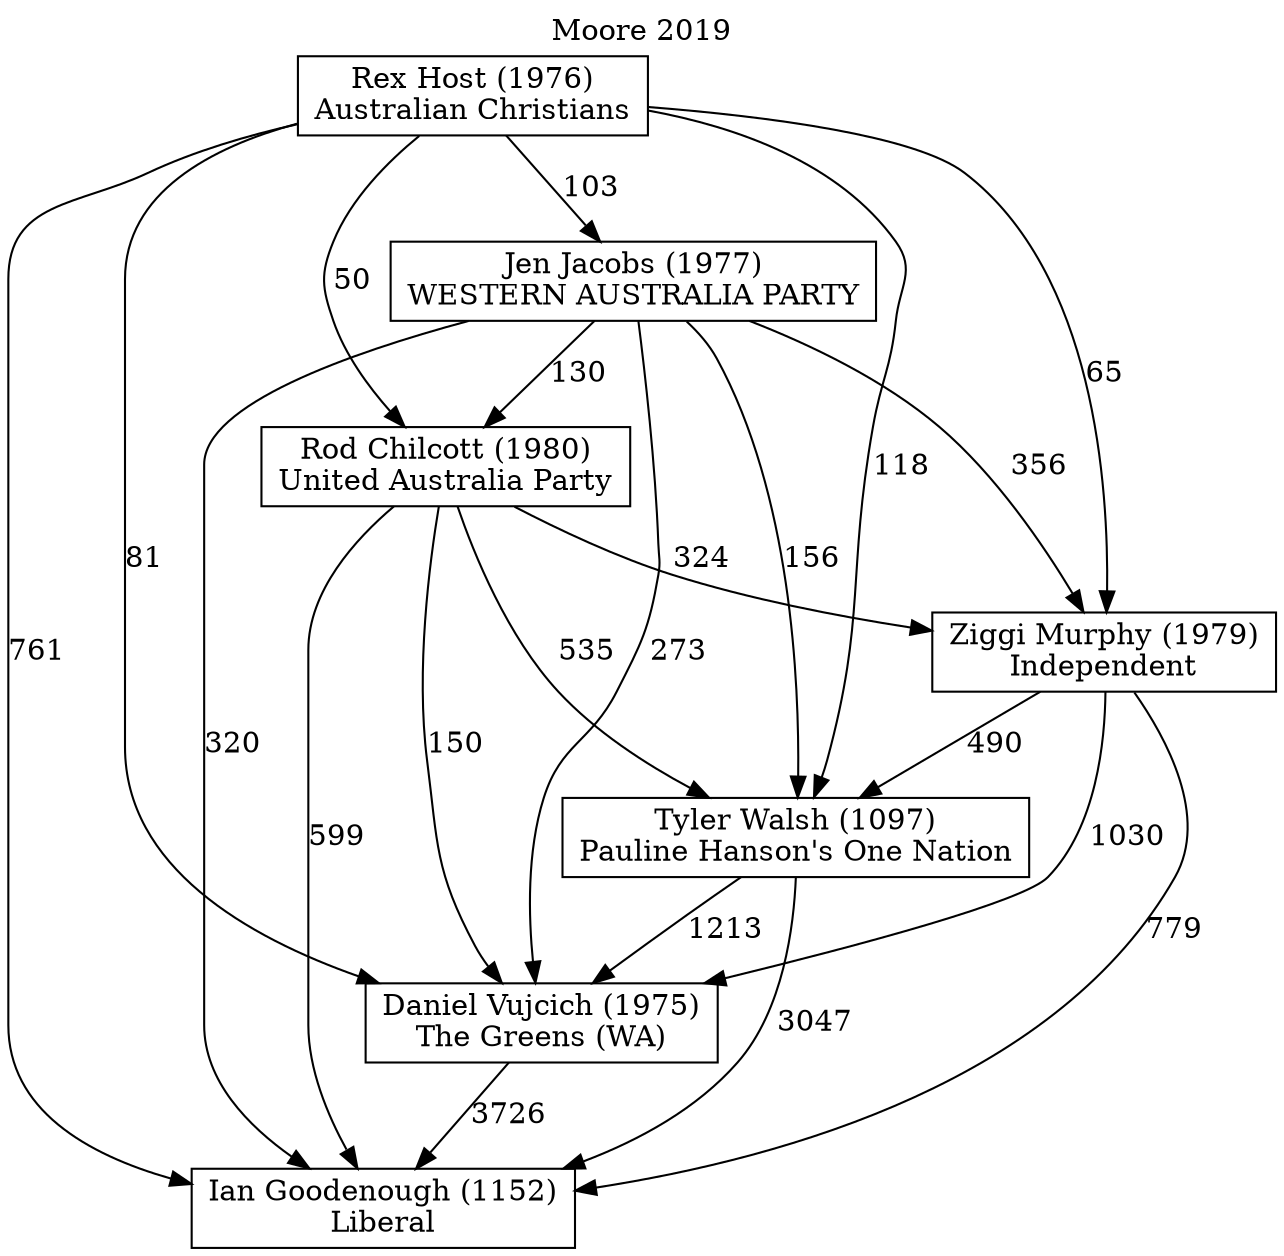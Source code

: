 // House preference flow
digraph "Ian Goodenough (1152)_Moore_2019" {
	graph [label="Moore 2019" labelloc=t mclimit=10]
	node [shape=box]
	"Ian Goodenough (1152)" [label="Ian Goodenough (1152)
Liberal"]
	"Daniel Vujcich (1975)" [label="Daniel Vujcich (1975)
The Greens (WA)"]
	"Tyler Walsh (1097)" [label="Tyler Walsh (1097)
Pauline Hanson's One Nation"]
	"Ziggi Murphy (1979)" [label="Ziggi Murphy (1979)
Independent"]
	"Rod Chilcott (1980)" [label="Rod Chilcott (1980)
United Australia Party"]
	"Jen Jacobs (1977)" [label="Jen Jacobs (1977)
WESTERN AUSTRALIA PARTY"]
	"Rex Host (1976)" [label="Rex Host (1976)
Australian Christians"]
	"Daniel Vujcich (1975)" -> "Ian Goodenough (1152)" [label=3726]
	"Tyler Walsh (1097)" -> "Daniel Vujcich (1975)" [label=1213]
	"Ziggi Murphy (1979)" -> "Tyler Walsh (1097)" [label=490]
	"Rod Chilcott (1980)" -> "Ziggi Murphy (1979)" [label=324]
	"Jen Jacobs (1977)" -> "Rod Chilcott (1980)" [label=130]
	"Rex Host (1976)" -> "Jen Jacobs (1977)" [label=103]
	"Tyler Walsh (1097)" -> "Ian Goodenough (1152)" [label=3047]
	"Ziggi Murphy (1979)" -> "Ian Goodenough (1152)" [label=779]
	"Rod Chilcott (1980)" -> "Ian Goodenough (1152)" [label=599]
	"Jen Jacobs (1977)" -> "Ian Goodenough (1152)" [label=320]
	"Rex Host (1976)" -> "Ian Goodenough (1152)" [label=761]
	"Rex Host (1976)" -> "Rod Chilcott (1980)" [label=50]
	"Jen Jacobs (1977)" -> "Ziggi Murphy (1979)" [label=356]
	"Rex Host (1976)" -> "Ziggi Murphy (1979)" [label=65]
	"Rod Chilcott (1980)" -> "Tyler Walsh (1097)" [label=535]
	"Jen Jacobs (1977)" -> "Tyler Walsh (1097)" [label=156]
	"Rex Host (1976)" -> "Tyler Walsh (1097)" [label=118]
	"Ziggi Murphy (1979)" -> "Daniel Vujcich (1975)" [label=1030]
	"Rod Chilcott (1980)" -> "Daniel Vujcich (1975)" [label=150]
	"Jen Jacobs (1977)" -> "Daniel Vujcich (1975)" [label=273]
	"Rex Host (1976)" -> "Daniel Vujcich (1975)" [label=81]
}
